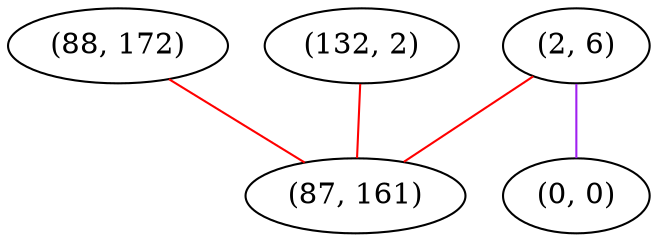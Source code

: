 graph "" {
"(88, 172)";
"(132, 2)";
"(2, 6)";
"(0, 0)";
"(87, 161)";
"(88, 172)" -- "(87, 161)"  [color=red, key=0, weight=1];
"(132, 2)" -- "(87, 161)"  [color=red, key=0, weight=1];
"(2, 6)" -- "(0, 0)"  [color=purple, key=0, weight=4];
"(2, 6)" -- "(87, 161)"  [color=red, key=0, weight=1];
}
